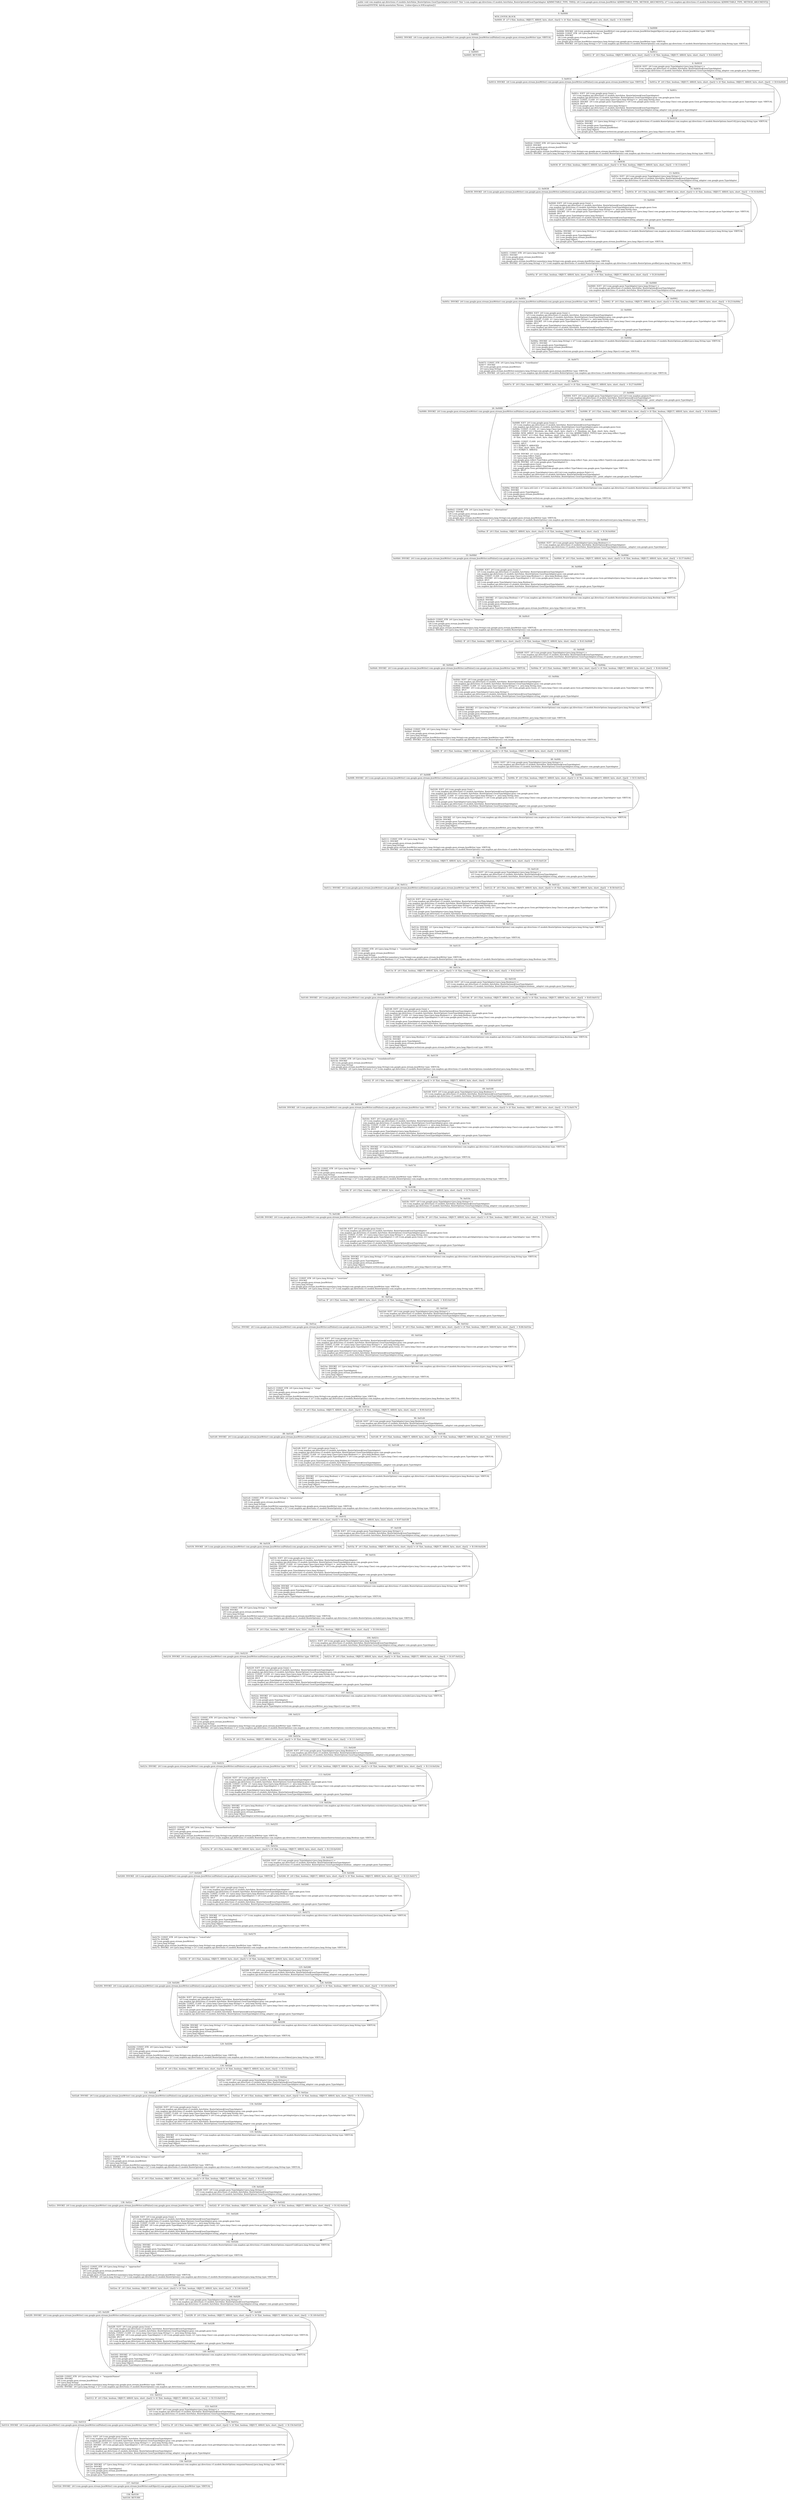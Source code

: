 digraph "CFG forcom.mapbox.api.directions.v5.models.AutoValue_RouteOptions.GsonTypeAdapter.write(Lcom\/google\/gson\/stream\/JsonWriter;Lcom\/mapbox\/api\/directions\/v5\/models\/RouteOptions;)V" {
Node_0 [shape=record,label="{0\:\ 0x0000|MTH_ENTER_BLOCK\l|0x0000: IF  (r7 I:?[int, boolean, OBJECT, ARRAY, byte, short, char]) != (0 ?[int, boolean, OBJECT, ARRAY, byte, short, char])  \-\> B:3:0x0006 \l}"];
Node_1 [shape=record,label="{1\:\ 0x0002|0x0002: INVOKE  (r6 I:com.google.gson.stream.JsonWriter) com.google.gson.stream.JsonWriter.nullValue():com.google.gson.stream.JsonWriter type: VIRTUAL \l}"];
Node_2 [shape=record,label="{2\:\ 0x0005|0x0005: RETURN   \l}"];
Node_3 [shape=record,label="{3\:\ 0x0006|0x0006: INVOKE  (r6 I:com.google.gson.stream.JsonWriter) com.google.gson.stream.JsonWriter.beginObject():com.google.gson.stream.JsonWriter type: VIRTUAL \l0x0009: CONST_STR  (r0 I:java.lang.String) =  \"baseUrl\" \l0x000b: INVOKE  \l  (r6 I:com.google.gson.stream.JsonWriter)\l  (r0 I:java.lang.String)\l com.google.gson.stream.JsonWriter.name(java.lang.String):com.google.gson.stream.JsonWriter type: VIRTUAL \l0x000e: INVOKE  (r0 I:java.lang.String) = (r7 I:com.mapbox.api.directions.v5.models.RouteOptions) com.mapbox.api.directions.v5.models.RouteOptions.baseUrl():java.lang.String type: VIRTUAL \l}"];
Node_4 [shape=record,label="{4\:\ 0x0012|0x0012: IF  (r0 I:?[int, boolean, OBJECT, ARRAY, byte, short, char]) != (0 ?[int, boolean, OBJECT, ARRAY, byte, short, char])  \-\> B:6:0x0018 \l}"];
Node_5 [shape=record,label="{5\:\ 0x0014|0x0014: INVOKE  (r6 I:com.google.gson.stream.JsonWriter) com.google.gson.stream.JsonWriter.nullValue():com.google.gson.stream.JsonWriter type: VIRTUAL \l}"];
Node_6 [shape=record,label="{6\:\ 0x0018|0x0018: IGET  (r0 I:com.google.gson.TypeAdapter\<java.lang.String\>) = \l  (r5 I:com.mapbox.api.directions.v5.models.AutoValue_RouteOptions$GsonTypeAdapter)\l com.mapbox.api.directions.v5.models.AutoValue_RouteOptions.GsonTypeAdapter.string_adapter com.google.gson.TypeAdapter \l}"];
Node_7 [shape=record,label="{7\:\ 0x001a|0x001a: IF  (r0 I:?[int, boolean, OBJECT, ARRAY, byte, short, char]) != (0 ?[int, boolean, OBJECT, ARRAY, byte, short, char])  \-\> B:9:0x0026 \l}"];
Node_8 [shape=record,label="{8\:\ 0x001c|0x001c: IGET  (r0 I:com.google.gson.Gson) = \l  (r5 I:com.mapbox.api.directions.v5.models.AutoValue_RouteOptions$GsonTypeAdapter)\l com.mapbox.api.directions.v5.models.AutoValue_RouteOptions.GsonTypeAdapter.gson com.google.gson.Gson \l0x001e: CONST_CLASS  (r1 I:java.lang.Class\<java.lang.String\>) =  java.lang.String.class \l0x0020: INVOKE  (r0 I:com.google.gson.TypeAdapter) = (r0 I:com.google.gson.Gson), (r1 I:java.lang.Class) com.google.gson.Gson.getAdapter(java.lang.Class):com.google.gson.TypeAdapter type: VIRTUAL \l0x0024: IPUT  \l  (r0 I:com.google.gson.TypeAdapter\<java.lang.String\>)\l  (r5 I:com.mapbox.api.directions.v5.models.AutoValue_RouteOptions$GsonTypeAdapter)\l com.mapbox.api.directions.v5.models.AutoValue_RouteOptions.GsonTypeAdapter.string_adapter com.google.gson.TypeAdapter \l}"];
Node_9 [shape=record,label="{9\:\ 0x0026|0x0026: INVOKE  (r1 I:java.lang.String) = (r7 I:com.mapbox.api.directions.v5.models.RouteOptions) com.mapbox.api.directions.v5.models.RouteOptions.baseUrl():java.lang.String type: VIRTUAL \l0x002a: INVOKE  \l  (r0 I:com.google.gson.TypeAdapter)\l  (r6 I:com.google.gson.stream.JsonWriter)\l  (r1 I:java.lang.Object)\l com.google.gson.TypeAdapter.write(com.google.gson.stream.JsonWriter, java.lang.Object):void type: VIRTUAL \l}"];
Node_10 [shape=record,label="{10\:\ 0x002d|0x002d: CONST_STR  (r0 I:java.lang.String) =  \"user\" \l0x002f: INVOKE  \l  (r6 I:com.google.gson.stream.JsonWriter)\l  (r0 I:java.lang.String)\l com.google.gson.stream.JsonWriter.name(java.lang.String):com.google.gson.stream.JsonWriter type: VIRTUAL \l0x0032: INVOKE  (r0 I:java.lang.String) = (r7 I:com.mapbox.api.directions.v5.models.RouteOptions) com.mapbox.api.directions.v5.models.RouteOptions.user():java.lang.String type: VIRTUAL \l}"];
Node_11 [shape=record,label="{11\:\ 0x0036|0x0036: IF  (r0 I:?[int, boolean, OBJECT, ARRAY, byte, short, char]) != (0 ?[int, boolean, OBJECT, ARRAY, byte, short, char])  \-\> B:13:0x003c \l}"];
Node_12 [shape=record,label="{12\:\ 0x0038|0x0038: INVOKE  (r6 I:com.google.gson.stream.JsonWriter) com.google.gson.stream.JsonWriter.nullValue():com.google.gson.stream.JsonWriter type: VIRTUAL \l}"];
Node_13 [shape=record,label="{13\:\ 0x003c|0x003c: IGET  (r0 I:com.google.gson.TypeAdapter\<java.lang.String\>) = \l  (r5 I:com.mapbox.api.directions.v5.models.AutoValue_RouteOptions$GsonTypeAdapter)\l com.mapbox.api.directions.v5.models.AutoValue_RouteOptions.GsonTypeAdapter.string_adapter com.google.gson.TypeAdapter \l}"];
Node_14 [shape=record,label="{14\:\ 0x003e|0x003e: IF  (r0 I:?[int, boolean, OBJECT, ARRAY, byte, short, char]) != (0 ?[int, boolean, OBJECT, ARRAY, byte, short, char])  \-\> B:16:0x004a \l}"];
Node_15 [shape=record,label="{15\:\ 0x0040|0x0040: IGET  (r0 I:com.google.gson.Gson) = \l  (r5 I:com.mapbox.api.directions.v5.models.AutoValue_RouteOptions$GsonTypeAdapter)\l com.mapbox.api.directions.v5.models.AutoValue_RouteOptions.GsonTypeAdapter.gson com.google.gson.Gson \l0x0042: CONST_CLASS  (r1 I:java.lang.Class\<java.lang.String\>) =  java.lang.String.class \l0x0044: INVOKE  (r0 I:com.google.gson.TypeAdapter) = (r0 I:com.google.gson.Gson), (r1 I:java.lang.Class) com.google.gson.Gson.getAdapter(java.lang.Class):com.google.gson.TypeAdapter type: VIRTUAL \l0x0048: IPUT  \l  (r0 I:com.google.gson.TypeAdapter\<java.lang.String\>)\l  (r5 I:com.mapbox.api.directions.v5.models.AutoValue_RouteOptions$GsonTypeAdapter)\l com.mapbox.api.directions.v5.models.AutoValue_RouteOptions.GsonTypeAdapter.string_adapter com.google.gson.TypeAdapter \l}"];
Node_16 [shape=record,label="{16\:\ 0x004a|0x004a: INVOKE  (r1 I:java.lang.String) = (r7 I:com.mapbox.api.directions.v5.models.RouteOptions) com.mapbox.api.directions.v5.models.RouteOptions.user():java.lang.String type: VIRTUAL \l0x004e: INVOKE  \l  (r0 I:com.google.gson.TypeAdapter)\l  (r6 I:com.google.gson.stream.JsonWriter)\l  (r1 I:java.lang.Object)\l com.google.gson.TypeAdapter.write(com.google.gson.stream.JsonWriter, java.lang.Object):void type: VIRTUAL \l}"];
Node_17 [shape=record,label="{17\:\ 0x0051|0x0051: CONST_STR  (r0 I:java.lang.String) =  \"profile\" \l0x0053: INVOKE  \l  (r6 I:com.google.gson.stream.JsonWriter)\l  (r0 I:java.lang.String)\l com.google.gson.stream.JsonWriter.name(java.lang.String):com.google.gson.stream.JsonWriter type: VIRTUAL \l0x0056: INVOKE  (r0 I:java.lang.String) = (r7 I:com.mapbox.api.directions.v5.models.RouteOptions) com.mapbox.api.directions.v5.models.RouteOptions.profile():java.lang.String type: VIRTUAL \l}"];
Node_18 [shape=record,label="{18\:\ 0x005a|0x005a: IF  (r0 I:?[int, boolean, OBJECT, ARRAY, byte, short, char]) != (0 ?[int, boolean, OBJECT, ARRAY, byte, short, char])  \-\> B:20:0x0060 \l}"];
Node_19 [shape=record,label="{19\:\ 0x005c|0x005c: INVOKE  (r6 I:com.google.gson.stream.JsonWriter) com.google.gson.stream.JsonWriter.nullValue():com.google.gson.stream.JsonWriter type: VIRTUAL \l}"];
Node_20 [shape=record,label="{20\:\ 0x0060|0x0060: IGET  (r0 I:com.google.gson.TypeAdapter\<java.lang.String\>) = \l  (r5 I:com.mapbox.api.directions.v5.models.AutoValue_RouteOptions$GsonTypeAdapter)\l com.mapbox.api.directions.v5.models.AutoValue_RouteOptions.GsonTypeAdapter.string_adapter com.google.gson.TypeAdapter \l}"];
Node_21 [shape=record,label="{21\:\ 0x0062|0x0062: IF  (r0 I:?[int, boolean, OBJECT, ARRAY, byte, short, char]) != (0 ?[int, boolean, OBJECT, ARRAY, byte, short, char])  \-\> B:23:0x006e \l}"];
Node_22 [shape=record,label="{22\:\ 0x0064|0x0064: IGET  (r0 I:com.google.gson.Gson) = \l  (r5 I:com.mapbox.api.directions.v5.models.AutoValue_RouteOptions$GsonTypeAdapter)\l com.mapbox.api.directions.v5.models.AutoValue_RouteOptions.GsonTypeAdapter.gson com.google.gson.Gson \l0x0066: CONST_CLASS  (r1 I:java.lang.Class\<java.lang.String\>) =  java.lang.String.class \l0x0068: INVOKE  (r0 I:com.google.gson.TypeAdapter) = (r0 I:com.google.gson.Gson), (r1 I:java.lang.Class) com.google.gson.Gson.getAdapter(java.lang.Class):com.google.gson.TypeAdapter type: VIRTUAL \l0x006c: IPUT  \l  (r0 I:com.google.gson.TypeAdapter\<java.lang.String\>)\l  (r5 I:com.mapbox.api.directions.v5.models.AutoValue_RouteOptions$GsonTypeAdapter)\l com.mapbox.api.directions.v5.models.AutoValue_RouteOptions.GsonTypeAdapter.string_adapter com.google.gson.TypeAdapter \l}"];
Node_23 [shape=record,label="{23\:\ 0x006e|0x006e: INVOKE  (r1 I:java.lang.String) = (r7 I:com.mapbox.api.directions.v5.models.RouteOptions) com.mapbox.api.directions.v5.models.RouteOptions.profile():java.lang.String type: VIRTUAL \l0x0072: INVOKE  \l  (r0 I:com.google.gson.TypeAdapter)\l  (r6 I:com.google.gson.stream.JsonWriter)\l  (r1 I:java.lang.Object)\l com.google.gson.TypeAdapter.write(com.google.gson.stream.JsonWriter, java.lang.Object):void type: VIRTUAL \l}"];
Node_24 [shape=record,label="{24\:\ 0x0075|0x0075: CONST_STR  (r0 I:java.lang.String) =  \"coordinates\" \l0x0077: INVOKE  \l  (r6 I:com.google.gson.stream.JsonWriter)\l  (r0 I:java.lang.String)\l com.google.gson.stream.JsonWriter.name(java.lang.String):com.google.gson.stream.JsonWriter type: VIRTUAL \l0x007a: INVOKE  (r0 I:java.util.List) = (r7 I:com.mapbox.api.directions.v5.models.RouteOptions) com.mapbox.api.directions.v5.models.RouteOptions.coordinates():java.util.List type: VIRTUAL \l}"];
Node_25 [shape=record,label="{25\:\ 0x007e|0x007e: IF  (r0 I:?[int, boolean, OBJECT, ARRAY, byte, short, char]) != (0 ?[int, boolean, OBJECT, ARRAY, byte, short, char])  \-\> B:27:0x0084 \l}"];
Node_26 [shape=record,label="{26\:\ 0x0080|0x0080: INVOKE  (r6 I:com.google.gson.stream.JsonWriter) com.google.gson.stream.JsonWriter.nullValue():com.google.gson.stream.JsonWriter type: VIRTUAL \l}"];
Node_27 [shape=record,label="{27\:\ 0x0084|0x0084: IGET  (r0 I:com.google.gson.TypeAdapter\<java.util.List\<com.mapbox.geojson.Point\>\>) = \l  (r5 I:com.mapbox.api.directions.v5.models.AutoValue_RouteOptions$GsonTypeAdapter)\l com.mapbox.api.directions.v5.models.AutoValue_RouteOptions.GsonTypeAdapter.list__point_adapter com.google.gson.TypeAdapter \l}"];
Node_28 [shape=record,label="{28\:\ 0x0086|0x0086: IF  (r0 I:?[int, boolean, OBJECT, ARRAY, byte, short, char]) != (0 ?[int, boolean, OBJECT, ARRAY, byte, short, char])  \-\> B:30:0x009e \l}"];
Node_29 [shape=record,label="{29\:\ 0x0088|0x0088: IGET  (r0 I:com.google.gson.Gson) = \l  (r5 I:com.mapbox.api.directions.v5.models.AutoValue_RouteOptions$GsonTypeAdapter)\l com.mapbox.api.directions.v5.models.AutoValue_RouteOptions.GsonTypeAdapter.gson com.google.gson.Gson \l0x008a: CONST_CLASS  (r1 I:java.lang.Class\<java.util.List\>) =  java.util.List.class \l0x008c: CONST  (r2 I:?[boolean, int, float, short, byte, char]) = (1 ?[boolean, int, float, short, byte, char]) \l0x008d: NEW_ARRAY  (r2 I:java.lang.reflect.Type[]) = (r2 I:int A[IMMUTABLE_TYPE]) type: java.lang.reflect.Type[] \l0x008f: CONST  (r3 I:?[int, float, boolean, short, byte, char, OBJECT, ARRAY]) = \l  (0 ?[int, float, boolean, short, byte, char, OBJECT, ARRAY])\l \l0x0090: CONST_CLASS  (r4 I:java.lang.Class\<com.mapbox.geojson.Point\>) =  com.mapbox.geojson.Point.class \l0x0092: APUT  \l  (r2 I:?[OBJECT, ARRAY][])\l  (r3 I:?[int, short, byte, char])\l  (r4 I:?[OBJECT, ARRAY])\l \l0x0094: INVOKE  (r1 I:com.google.gson.reflect.TypeToken) = \l  (r1 I:java.lang.reflect.Type)\l  (r2 I:java.lang.reflect.Type[])\l com.google.gson.reflect.TypeToken.getParameterized(java.lang.reflect.Type, java.lang.reflect.Type[]):com.google.gson.reflect.TypeToken type: STATIC \l0x0098: INVOKE  (r0 I:com.google.gson.TypeAdapter) = \l  (r0 I:com.google.gson.Gson)\l  (r1 I:com.google.gson.reflect.TypeToken)\l com.google.gson.Gson.getAdapter(com.google.gson.reflect.TypeToken):com.google.gson.TypeAdapter type: VIRTUAL \l0x009c: IPUT  \l  (r0 I:com.google.gson.TypeAdapter\<java.util.List\<com.mapbox.geojson.Point\>\>)\l  (r5 I:com.mapbox.api.directions.v5.models.AutoValue_RouteOptions$GsonTypeAdapter)\l com.mapbox.api.directions.v5.models.AutoValue_RouteOptions.GsonTypeAdapter.list__point_adapter com.google.gson.TypeAdapter \l}"];
Node_30 [shape=record,label="{30\:\ 0x009e|0x009e: INVOKE  (r1 I:java.util.List) = (r7 I:com.mapbox.api.directions.v5.models.RouteOptions) com.mapbox.api.directions.v5.models.RouteOptions.coordinates():java.util.List type: VIRTUAL \l0x00a2: INVOKE  \l  (r0 I:com.google.gson.TypeAdapter)\l  (r6 I:com.google.gson.stream.JsonWriter)\l  (r1 I:java.lang.Object)\l com.google.gson.TypeAdapter.write(com.google.gson.stream.JsonWriter, java.lang.Object):void type: VIRTUAL \l}"];
Node_31 [shape=record,label="{31\:\ 0x00a5|0x00a5: CONST_STR  (r0 I:java.lang.String) =  \"alternatives\" \l0x00a7: INVOKE  \l  (r6 I:com.google.gson.stream.JsonWriter)\l  (r0 I:java.lang.String)\l com.google.gson.stream.JsonWriter.name(java.lang.String):com.google.gson.stream.JsonWriter type: VIRTUAL \l0x00aa: INVOKE  (r0 I:java.lang.Boolean) = (r7 I:com.mapbox.api.directions.v5.models.RouteOptions) com.mapbox.api.directions.v5.models.RouteOptions.alternatives():java.lang.Boolean type: VIRTUAL \l}"];
Node_32 [shape=record,label="{32\:\ 0x00ae|0x00ae: IF  (r0 I:?[int, boolean, OBJECT, ARRAY, byte, short, char]) != (0 ?[int, boolean, OBJECT, ARRAY, byte, short, char])  \-\> B:34:0x00b4 \l}"];
Node_33 [shape=record,label="{33\:\ 0x00b0|0x00b0: INVOKE  (r6 I:com.google.gson.stream.JsonWriter) com.google.gson.stream.JsonWriter.nullValue():com.google.gson.stream.JsonWriter type: VIRTUAL \l}"];
Node_34 [shape=record,label="{34\:\ 0x00b4|0x00b4: IGET  (r0 I:com.google.gson.TypeAdapter\<java.lang.Boolean\>) = \l  (r5 I:com.mapbox.api.directions.v5.models.AutoValue_RouteOptions$GsonTypeAdapter)\l com.mapbox.api.directions.v5.models.AutoValue_RouteOptions.GsonTypeAdapter.boolean__adapter com.google.gson.TypeAdapter \l}"];
Node_35 [shape=record,label="{35\:\ 0x00b6|0x00b6: IF  (r0 I:?[int, boolean, OBJECT, ARRAY, byte, short, char]) != (0 ?[int, boolean, OBJECT, ARRAY, byte, short, char])  \-\> B:37:0x00c2 \l}"];
Node_36 [shape=record,label="{36\:\ 0x00b8|0x00b8: IGET  (r0 I:com.google.gson.Gson) = \l  (r5 I:com.mapbox.api.directions.v5.models.AutoValue_RouteOptions$GsonTypeAdapter)\l com.mapbox.api.directions.v5.models.AutoValue_RouteOptions.GsonTypeAdapter.gson com.google.gson.Gson \l0x00ba: CONST_CLASS  (r1 I:java.lang.Class\<java.lang.Boolean\>) =  java.lang.Boolean.class \l0x00bc: INVOKE  (r0 I:com.google.gson.TypeAdapter) = (r0 I:com.google.gson.Gson), (r1 I:java.lang.Class) com.google.gson.Gson.getAdapter(java.lang.Class):com.google.gson.TypeAdapter type: VIRTUAL \l0x00c0: IPUT  \l  (r0 I:com.google.gson.TypeAdapter\<java.lang.Boolean\>)\l  (r5 I:com.mapbox.api.directions.v5.models.AutoValue_RouteOptions$GsonTypeAdapter)\l com.mapbox.api.directions.v5.models.AutoValue_RouteOptions.GsonTypeAdapter.boolean__adapter com.google.gson.TypeAdapter \l}"];
Node_37 [shape=record,label="{37\:\ 0x00c2|0x00c2: INVOKE  (r1 I:java.lang.Boolean) = (r7 I:com.mapbox.api.directions.v5.models.RouteOptions) com.mapbox.api.directions.v5.models.RouteOptions.alternatives():java.lang.Boolean type: VIRTUAL \l0x00c6: INVOKE  \l  (r0 I:com.google.gson.TypeAdapter)\l  (r6 I:com.google.gson.stream.JsonWriter)\l  (r1 I:java.lang.Object)\l com.google.gson.TypeAdapter.write(com.google.gson.stream.JsonWriter, java.lang.Object):void type: VIRTUAL \l}"];
Node_38 [shape=record,label="{38\:\ 0x00c9|0x00c9: CONST_STR  (r0 I:java.lang.String) =  \"language\" \l0x00cb: INVOKE  \l  (r6 I:com.google.gson.stream.JsonWriter)\l  (r0 I:java.lang.String)\l com.google.gson.stream.JsonWriter.name(java.lang.String):com.google.gson.stream.JsonWriter type: VIRTUAL \l0x00ce: INVOKE  (r0 I:java.lang.String) = (r7 I:com.mapbox.api.directions.v5.models.RouteOptions) com.mapbox.api.directions.v5.models.RouteOptions.language():java.lang.String type: VIRTUAL \l}"];
Node_39 [shape=record,label="{39\:\ 0x00d2|0x00d2: IF  (r0 I:?[int, boolean, OBJECT, ARRAY, byte, short, char]) != (0 ?[int, boolean, OBJECT, ARRAY, byte, short, char])  \-\> B:41:0x00d8 \l}"];
Node_40 [shape=record,label="{40\:\ 0x00d4|0x00d4: INVOKE  (r6 I:com.google.gson.stream.JsonWriter) com.google.gson.stream.JsonWriter.nullValue():com.google.gson.stream.JsonWriter type: VIRTUAL \l}"];
Node_41 [shape=record,label="{41\:\ 0x00d8|0x00d8: IGET  (r0 I:com.google.gson.TypeAdapter\<java.lang.String\>) = \l  (r5 I:com.mapbox.api.directions.v5.models.AutoValue_RouteOptions$GsonTypeAdapter)\l com.mapbox.api.directions.v5.models.AutoValue_RouteOptions.GsonTypeAdapter.string_adapter com.google.gson.TypeAdapter \l}"];
Node_42 [shape=record,label="{42\:\ 0x00da|0x00da: IF  (r0 I:?[int, boolean, OBJECT, ARRAY, byte, short, char]) != (0 ?[int, boolean, OBJECT, ARRAY, byte, short, char])  \-\> B:44:0x00e6 \l}"];
Node_43 [shape=record,label="{43\:\ 0x00dc|0x00dc: IGET  (r0 I:com.google.gson.Gson) = \l  (r5 I:com.mapbox.api.directions.v5.models.AutoValue_RouteOptions$GsonTypeAdapter)\l com.mapbox.api.directions.v5.models.AutoValue_RouteOptions.GsonTypeAdapter.gson com.google.gson.Gson \l0x00de: CONST_CLASS  (r1 I:java.lang.Class\<java.lang.String\>) =  java.lang.String.class \l0x00e0: INVOKE  (r0 I:com.google.gson.TypeAdapter) = (r0 I:com.google.gson.Gson), (r1 I:java.lang.Class) com.google.gson.Gson.getAdapter(java.lang.Class):com.google.gson.TypeAdapter type: VIRTUAL \l0x00e4: IPUT  \l  (r0 I:com.google.gson.TypeAdapter\<java.lang.String\>)\l  (r5 I:com.mapbox.api.directions.v5.models.AutoValue_RouteOptions$GsonTypeAdapter)\l com.mapbox.api.directions.v5.models.AutoValue_RouteOptions.GsonTypeAdapter.string_adapter com.google.gson.TypeAdapter \l}"];
Node_44 [shape=record,label="{44\:\ 0x00e6|0x00e6: INVOKE  (r1 I:java.lang.String) = (r7 I:com.mapbox.api.directions.v5.models.RouteOptions) com.mapbox.api.directions.v5.models.RouteOptions.language():java.lang.String type: VIRTUAL \l0x00ea: INVOKE  \l  (r0 I:com.google.gson.TypeAdapter)\l  (r6 I:com.google.gson.stream.JsonWriter)\l  (r1 I:java.lang.Object)\l com.google.gson.TypeAdapter.write(com.google.gson.stream.JsonWriter, java.lang.Object):void type: VIRTUAL \l}"];
Node_45 [shape=record,label="{45\:\ 0x00ed|0x00ed: CONST_STR  (r0 I:java.lang.String) =  \"radiuses\" \l0x00ef: INVOKE  \l  (r6 I:com.google.gson.stream.JsonWriter)\l  (r0 I:java.lang.String)\l com.google.gson.stream.JsonWriter.name(java.lang.String):com.google.gson.stream.JsonWriter type: VIRTUAL \l0x00f2: INVOKE  (r0 I:java.lang.String) = (r7 I:com.mapbox.api.directions.v5.models.RouteOptions) com.mapbox.api.directions.v5.models.RouteOptions.radiuses():java.lang.String type: VIRTUAL \l}"];
Node_46 [shape=record,label="{46\:\ 0x00f6|0x00f6: IF  (r0 I:?[int, boolean, OBJECT, ARRAY, byte, short, char]) != (0 ?[int, boolean, OBJECT, ARRAY, byte, short, char])  \-\> B:48:0x00fc \l}"];
Node_47 [shape=record,label="{47\:\ 0x00f8|0x00f8: INVOKE  (r6 I:com.google.gson.stream.JsonWriter) com.google.gson.stream.JsonWriter.nullValue():com.google.gson.stream.JsonWriter type: VIRTUAL \l}"];
Node_48 [shape=record,label="{48\:\ 0x00fc|0x00fc: IGET  (r0 I:com.google.gson.TypeAdapter\<java.lang.String\>) = \l  (r5 I:com.mapbox.api.directions.v5.models.AutoValue_RouteOptions$GsonTypeAdapter)\l com.mapbox.api.directions.v5.models.AutoValue_RouteOptions.GsonTypeAdapter.string_adapter com.google.gson.TypeAdapter \l}"];
Node_49 [shape=record,label="{49\:\ 0x00fe|0x00fe: IF  (r0 I:?[int, boolean, OBJECT, ARRAY, byte, short, char]) != (0 ?[int, boolean, OBJECT, ARRAY, byte, short, char])  \-\> B:51:0x010a \l}"];
Node_50 [shape=record,label="{50\:\ 0x0100|0x0100: IGET  (r0 I:com.google.gson.Gson) = \l  (r5 I:com.mapbox.api.directions.v5.models.AutoValue_RouteOptions$GsonTypeAdapter)\l com.mapbox.api.directions.v5.models.AutoValue_RouteOptions.GsonTypeAdapter.gson com.google.gson.Gson \l0x0102: CONST_CLASS  (r1 I:java.lang.Class\<java.lang.String\>) =  java.lang.String.class \l0x0104: INVOKE  (r0 I:com.google.gson.TypeAdapter) = (r0 I:com.google.gson.Gson), (r1 I:java.lang.Class) com.google.gson.Gson.getAdapter(java.lang.Class):com.google.gson.TypeAdapter type: VIRTUAL \l0x0108: IPUT  \l  (r0 I:com.google.gson.TypeAdapter\<java.lang.String\>)\l  (r5 I:com.mapbox.api.directions.v5.models.AutoValue_RouteOptions$GsonTypeAdapter)\l com.mapbox.api.directions.v5.models.AutoValue_RouteOptions.GsonTypeAdapter.string_adapter com.google.gson.TypeAdapter \l}"];
Node_51 [shape=record,label="{51\:\ 0x010a|0x010a: INVOKE  (r1 I:java.lang.String) = (r7 I:com.mapbox.api.directions.v5.models.RouteOptions) com.mapbox.api.directions.v5.models.RouteOptions.radiuses():java.lang.String type: VIRTUAL \l0x010e: INVOKE  \l  (r0 I:com.google.gson.TypeAdapter)\l  (r6 I:com.google.gson.stream.JsonWriter)\l  (r1 I:java.lang.Object)\l com.google.gson.TypeAdapter.write(com.google.gson.stream.JsonWriter, java.lang.Object):void type: VIRTUAL \l}"];
Node_52 [shape=record,label="{52\:\ 0x0111|0x0111: CONST_STR  (r0 I:java.lang.String) =  \"bearings\" \l0x0113: INVOKE  \l  (r6 I:com.google.gson.stream.JsonWriter)\l  (r0 I:java.lang.String)\l com.google.gson.stream.JsonWriter.name(java.lang.String):com.google.gson.stream.JsonWriter type: VIRTUAL \l0x0116: INVOKE  (r0 I:java.lang.String) = (r7 I:com.mapbox.api.directions.v5.models.RouteOptions) com.mapbox.api.directions.v5.models.RouteOptions.bearings():java.lang.String type: VIRTUAL \l}"];
Node_53 [shape=record,label="{53\:\ 0x011a|0x011a: IF  (r0 I:?[int, boolean, OBJECT, ARRAY, byte, short, char]) != (0 ?[int, boolean, OBJECT, ARRAY, byte, short, char])  \-\> B:55:0x0120 \l}"];
Node_54 [shape=record,label="{54\:\ 0x011c|0x011c: INVOKE  (r6 I:com.google.gson.stream.JsonWriter) com.google.gson.stream.JsonWriter.nullValue():com.google.gson.stream.JsonWriter type: VIRTUAL \l}"];
Node_55 [shape=record,label="{55\:\ 0x0120|0x0120: IGET  (r0 I:com.google.gson.TypeAdapter\<java.lang.String\>) = \l  (r5 I:com.mapbox.api.directions.v5.models.AutoValue_RouteOptions$GsonTypeAdapter)\l com.mapbox.api.directions.v5.models.AutoValue_RouteOptions.GsonTypeAdapter.string_adapter com.google.gson.TypeAdapter \l}"];
Node_56 [shape=record,label="{56\:\ 0x0122|0x0122: IF  (r0 I:?[int, boolean, OBJECT, ARRAY, byte, short, char]) != (0 ?[int, boolean, OBJECT, ARRAY, byte, short, char])  \-\> B:58:0x012e \l}"];
Node_57 [shape=record,label="{57\:\ 0x0124|0x0124: IGET  (r0 I:com.google.gson.Gson) = \l  (r5 I:com.mapbox.api.directions.v5.models.AutoValue_RouteOptions$GsonTypeAdapter)\l com.mapbox.api.directions.v5.models.AutoValue_RouteOptions.GsonTypeAdapter.gson com.google.gson.Gson \l0x0126: CONST_CLASS  (r1 I:java.lang.Class\<java.lang.String\>) =  java.lang.String.class \l0x0128: INVOKE  (r0 I:com.google.gson.TypeAdapter) = (r0 I:com.google.gson.Gson), (r1 I:java.lang.Class) com.google.gson.Gson.getAdapter(java.lang.Class):com.google.gson.TypeAdapter type: VIRTUAL \l0x012c: IPUT  \l  (r0 I:com.google.gson.TypeAdapter\<java.lang.String\>)\l  (r5 I:com.mapbox.api.directions.v5.models.AutoValue_RouteOptions$GsonTypeAdapter)\l com.mapbox.api.directions.v5.models.AutoValue_RouteOptions.GsonTypeAdapter.string_adapter com.google.gson.TypeAdapter \l}"];
Node_58 [shape=record,label="{58\:\ 0x012e|0x012e: INVOKE  (r1 I:java.lang.String) = (r7 I:com.mapbox.api.directions.v5.models.RouteOptions) com.mapbox.api.directions.v5.models.RouteOptions.bearings():java.lang.String type: VIRTUAL \l0x0132: INVOKE  \l  (r0 I:com.google.gson.TypeAdapter)\l  (r6 I:com.google.gson.stream.JsonWriter)\l  (r1 I:java.lang.Object)\l com.google.gson.TypeAdapter.write(com.google.gson.stream.JsonWriter, java.lang.Object):void type: VIRTUAL \l}"];
Node_59 [shape=record,label="{59\:\ 0x0135|0x0135: CONST_STR  (r0 I:java.lang.String) =  \"continueStraight\" \l0x0137: INVOKE  \l  (r6 I:com.google.gson.stream.JsonWriter)\l  (r0 I:java.lang.String)\l com.google.gson.stream.JsonWriter.name(java.lang.String):com.google.gson.stream.JsonWriter type: VIRTUAL \l0x013a: INVOKE  (r0 I:java.lang.Boolean) = (r7 I:com.mapbox.api.directions.v5.models.RouteOptions) com.mapbox.api.directions.v5.models.RouteOptions.continueStraight():java.lang.Boolean type: VIRTUAL \l}"];
Node_60 [shape=record,label="{60\:\ 0x013e|0x013e: IF  (r0 I:?[int, boolean, OBJECT, ARRAY, byte, short, char]) != (0 ?[int, boolean, OBJECT, ARRAY, byte, short, char])  \-\> B:62:0x0144 \l}"];
Node_61 [shape=record,label="{61\:\ 0x0140|0x0140: INVOKE  (r6 I:com.google.gson.stream.JsonWriter) com.google.gson.stream.JsonWriter.nullValue():com.google.gson.stream.JsonWriter type: VIRTUAL \l}"];
Node_62 [shape=record,label="{62\:\ 0x0144|0x0144: IGET  (r0 I:com.google.gson.TypeAdapter\<java.lang.Boolean\>) = \l  (r5 I:com.mapbox.api.directions.v5.models.AutoValue_RouteOptions$GsonTypeAdapter)\l com.mapbox.api.directions.v5.models.AutoValue_RouteOptions.GsonTypeAdapter.boolean__adapter com.google.gson.TypeAdapter \l}"];
Node_63 [shape=record,label="{63\:\ 0x0146|0x0146: IF  (r0 I:?[int, boolean, OBJECT, ARRAY, byte, short, char]) != (0 ?[int, boolean, OBJECT, ARRAY, byte, short, char])  \-\> B:65:0x0152 \l}"];
Node_64 [shape=record,label="{64\:\ 0x0148|0x0148: IGET  (r0 I:com.google.gson.Gson) = \l  (r5 I:com.mapbox.api.directions.v5.models.AutoValue_RouteOptions$GsonTypeAdapter)\l com.mapbox.api.directions.v5.models.AutoValue_RouteOptions.GsonTypeAdapter.gson com.google.gson.Gson \l0x014a: CONST_CLASS  (r1 I:java.lang.Class\<java.lang.Boolean\>) =  java.lang.Boolean.class \l0x014c: INVOKE  (r0 I:com.google.gson.TypeAdapter) = (r0 I:com.google.gson.Gson), (r1 I:java.lang.Class) com.google.gson.Gson.getAdapter(java.lang.Class):com.google.gson.TypeAdapter type: VIRTUAL \l0x0150: IPUT  \l  (r0 I:com.google.gson.TypeAdapter\<java.lang.Boolean\>)\l  (r5 I:com.mapbox.api.directions.v5.models.AutoValue_RouteOptions$GsonTypeAdapter)\l com.mapbox.api.directions.v5.models.AutoValue_RouteOptions.GsonTypeAdapter.boolean__adapter com.google.gson.TypeAdapter \l}"];
Node_65 [shape=record,label="{65\:\ 0x0152|0x0152: INVOKE  (r1 I:java.lang.Boolean) = (r7 I:com.mapbox.api.directions.v5.models.RouteOptions) com.mapbox.api.directions.v5.models.RouteOptions.continueStraight():java.lang.Boolean type: VIRTUAL \l0x0156: INVOKE  \l  (r0 I:com.google.gson.TypeAdapter)\l  (r6 I:com.google.gson.stream.JsonWriter)\l  (r1 I:java.lang.Object)\l com.google.gson.TypeAdapter.write(com.google.gson.stream.JsonWriter, java.lang.Object):void type: VIRTUAL \l}"];
Node_66 [shape=record,label="{66\:\ 0x0159|0x0159: CONST_STR  (r0 I:java.lang.String) =  \"roundaboutExits\" \l0x015b: INVOKE  \l  (r6 I:com.google.gson.stream.JsonWriter)\l  (r0 I:java.lang.String)\l com.google.gson.stream.JsonWriter.name(java.lang.String):com.google.gson.stream.JsonWriter type: VIRTUAL \l0x015e: INVOKE  (r0 I:java.lang.Boolean) = (r7 I:com.mapbox.api.directions.v5.models.RouteOptions) com.mapbox.api.directions.v5.models.RouteOptions.roundaboutExits():java.lang.Boolean type: VIRTUAL \l}"];
Node_67 [shape=record,label="{67\:\ 0x0162|0x0162: IF  (r0 I:?[int, boolean, OBJECT, ARRAY, byte, short, char]) != (0 ?[int, boolean, OBJECT, ARRAY, byte, short, char])  \-\> B:69:0x0168 \l}"];
Node_68 [shape=record,label="{68\:\ 0x0164|0x0164: INVOKE  (r6 I:com.google.gson.stream.JsonWriter) com.google.gson.stream.JsonWriter.nullValue():com.google.gson.stream.JsonWriter type: VIRTUAL \l}"];
Node_69 [shape=record,label="{69\:\ 0x0168|0x0168: IGET  (r0 I:com.google.gson.TypeAdapter\<java.lang.Boolean\>) = \l  (r5 I:com.mapbox.api.directions.v5.models.AutoValue_RouteOptions$GsonTypeAdapter)\l com.mapbox.api.directions.v5.models.AutoValue_RouteOptions.GsonTypeAdapter.boolean__adapter com.google.gson.TypeAdapter \l}"];
Node_70 [shape=record,label="{70\:\ 0x016a|0x016a: IF  (r0 I:?[int, boolean, OBJECT, ARRAY, byte, short, char]) != (0 ?[int, boolean, OBJECT, ARRAY, byte, short, char])  \-\> B:72:0x0176 \l}"];
Node_71 [shape=record,label="{71\:\ 0x016c|0x016c: IGET  (r0 I:com.google.gson.Gson) = \l  (r5 I:com.mapbox.api.directions.v5.models.AutoValue_RouteOptions$GsonTypeAdapter)\l com.mapbox.api.directions.v5.models.AutoValue_RouteOptions.GsonTypeAdapter.gson com.google.gson.Gson \l0x016e: CONST_CLASS  (r1 I:java.lang.Class\<java.lang.Boolean\>) =  java.lang.Boolean.class \l0x0170: INVOKE  (r0 I:com.google.gson.TypeAdapter) = (r0 I:com.google.gson.Gson), (r1 I:java.lang.Class) com.google.gson.Gson.getAdapter(java.lang.Class):com.google.gson.TypeAdapter type: VIRTUAL \l0x0174: IPUT  \l  (r0 I:com.google.gson.TypeAdapter\<java.lang.Boolean\>)\l  (r5 I:com.mapbox.api.directions.v5.models.AutoValue_RouteOptions$GsonTypeAdapter)\l com.mapbox.api.directions.v5.models.AutoValue_RouteOptions.GsonTypeAdapter.boolean__adapter com.google.gson.TypeAdapter \l}"];
Node_72 [shape=record,label="{72\:\ 0x0176|0x0176: INVOKE  (r1 I:java.lang.Boolean) = (r7 I:com.mapbox.api.directions.v5.models.RouteOptions) com.mapbox.api.directions.v5.models.RouteOptions.roundaboutExits():java.lang.Boolean type: VIRTUAL \l0x017a: INVOKE  \l  (r0 I:com.google.gson.TypeAdapter)\l  (r6 I:com.google.gson.stream.JsonWriter)\l  (r1 I:java.lang.Object)\l com.google.gson.TypeAdapter.write(com.google.gson.stream.JsonWriter, java.lang.Object):void type: VIRTUAL \l}"];
Node_73 [shape=record,label="{73\:\ 0x017d|0x017d: CONST_STR  (r0 I:java.lang.String) =  \"geometries\" \l0x017f: INVOKE  \l  (r6 I:com.google.gson.stream.JsonWriter)\l  (r0 I:java.lang.String)\l com.google.gson.stream.JsonWriter.name(java.lang.String):com.google.gson.stream.JsonWriter type: VIRTUAL \l0x0182: INVOKE  (r0 I:java.lang.String) = (r7 I:com.mapbox.api.directions.v5.models.RouteOptions) com.mapbox.api.directions.v5.models.RouteOptions.geometries():java.lang.String type: VIRTUAL \l}"];
Node_74 [shape=record,label="{74\:\ 0x0186|0x0186: IF  (r0 I:?[int, boolean, OBJECT, ARRAY, byte, short, char]) != (0 ?[int, boolean, OBJECT, ARRAY, byte, short, char])  \-\> B:76:0x018c \l}"];
Node_75 [shape=record,label="{75\:\ 0x0188|0x0188: INVOKE  (r6 I:com.google.gson.stream.JsonWriter) com.google.gson.stream.JsonWriter.nullValue():com.google.gson.stream.JsonWriter type: VIRTUAL \l}"];
Node_76 [shape=record,label="{76\:\ 0x018c|0x018c: IGET  (r0 I:com.google.gson.TypeAdapter\<java.lang.String\>) = \l  (r5 I:com.mapbox.api.directions.v5.models.AutoValue_RouteOptions$GsonTypeAdapter)\l com.mapbox.api.directions.v5.models.AutoValue_RouteOptions.GsonTypeAdapter.string_adapter com.google.gson.TypeAdapter \l}"];
Node_77 [shape=record,label="{77\:\ 0x018e|0x018e: IF  (r0 I:?[int, boolean, OBJECT, ARRAY, byte, short, char]) != (0 ?[int, boolean, OBJECT, ARRAY, byte, short, char])  \-\> B:79:0x019a \l}"];
Node_78 [shape=record,label="{78\:\ 0x0190|0x0190: IGET  (r0 I:com.google.gson.Gson) = \l  (r5 I:com.mapbox.api.directions.v5.models.AutoValue_RouteOptions$GsonTypeAdapter)\l com.mapbox.api.directions.v5.models.AutoValue_RouteOptions.GsonTypeAdapter.gson com.google.gson.Gson \l0x0192: CONST_CLASS  (r1 I:java.lang.Class\<java.lang.String\>) =  java.lang.String.class \l0x0194: INVOKE  (r0 I:com.google.gson.TypeAdapter) = (r0 I:com.google.gson.Gson), (r1 I:java.lang.Class) com.google.gson.Gson.getAdapter(java.lang.Class):com.google.gson.TypeAdapter type: VIRTUAL \l0x0198: IPUT  \l  (r0 I:com.google.gson.TypeAdapter\<java.lang.String\>)\l  (r5 I:com.mapbox.api.directions.v5.models.AutoValue_RouteOptions$GsonTypeAdapter)\l com.mapbox.api.directions.v5.models.AutoValue_RouteOptions.GsonTypeAdapter.string_adapter com.google.gson.TypeAdapter \l}"];
Node_79 [shape=record,label="{79\:\ 0x019a|0x019a: INVOKE  (r1 I:java.lang.String) = (r7 I:com.mapbox.api.directions.v5.models.RouteOptions) com.mapbox.api.directions.v5.models.RouteOptions.geometries():java.lang.String type: VIRTUAL \l0x019e: INVOKE  \l  (r0 I:com.google.gson.TypeAdapter)\l  (r6 I:com.google.gson.stream.JsonWriter)\l  (r1 I:java.lang.Object)\l com.google.gson.TypeAdapter.write(com.google.gson.stream.JsonWriter, java.lang.Object):void type: VIRTUAL \l}"];
Node_80 [shape=record,label="{80\:\ 0x01a1|0x01a1: CONST_STR  (r0 I:java.lang.String) =  \"overview\" \l0x01a3: INVOKE  \l  (r6 I:com.google.gson.stream.JsonWriter)\l  (r0 I:java.lang.String)\l com.google.gson.stream.JsonWriter.name(java.lang.String):com.google.gson.stream.JsonWriter type: VIRTUAL \l0x01a6: INVOKE  (r0 I:java.lang.String) = (r7 I:com.mapbox.api.directions.v5.models.RouteOptions) com.mapbox.api.directions.v5.models.RouteOptions.overview():java.lang.String type: VIRTUAL \l}"];
Node_81 [shape=record,label="{81\:\ 0x01aa|0x01aa: IF  (r0 I:?[int, boolean, OBJECT, ARRAY, byte, short, char]) != (0 ?[int, boolean, OBJECT, ARRAY, byte, short, char])  \-\> B:83:0x01b0 \l}"];
Node_82 [shape=record,label="{82\:\ 0x01ac|0x01ac: INVOKE  (r6 I:com.google.gson.stream.JsonWriter) com.google.gson.stream.JsonWriter.nullValue():com.google.gson.stream.JsonWriter type: VIRTUAL \l}"];
Node_83 [shape=record,label="{83\:\ 0x01b0|0x01b0: IGET  (r0 I:com.google.gson.TypeAdapter\<java.lang.String\>) = \l  (r5 I:com.mapbox.api.directions.v5.models.AutoValue_RouteOptions$GsonTypeAdapter)\l com.mapbox.api.directions.v5.models.AutoValue_RouteOptions.GsonTypeAdapter.string_adapter com.google.gson.TypeAdapter \l}"];
Node_84 [shape=record,label="{84\:\ 0x01b2|0x01b2: IF  (r0 I:?[int, boolean, OBJECT, ARRAY, byte, short, char]) != (0 ?[int, boolean, OBJECT, ARRAY, byte, short, char])  \-\> B:86:0x01be \l}"];
Node_85 [shape=record,label="{85\:\ 0x01b4|0x01b4: IGET  (r0 I:com.google.gson.Gson) = \l  (r5 I:com.mapbox.api.directions.v5.models.AutoValue_RouteOptions$GsonTypeAdapter)\l com.mapbox.api.directions.v5.models.AutoValue_RouteOptions.GsonTypeAdapter.gson com.google.gson.Gson \l0x01b6: CONST_CLASS  (r1 I:java.lang.Class\<java.lang.String\>) =  java.lang.String.class \l0x01b8: INVOKE  (r0 I:com.google.gson.TypeAdapter) = (r0 I:com.google.gson.Gson), (r1 I:java.lang.Class) com.google.gson.Gson.getAdapter(java.lang.Class):com.google.gson.TypeAdapter type: VIRTUAL \l0x01bc: IPUT  \l  (r0 I:com.google.gson.TypeAdapter\<java.lang.String\>)\l  (r5 I:com.mapbox.api.directions.v5.models.AutoValue_RouteOptions$GsonTypeAdapter)\l com.mapbox.api.directions.v5.models.AutoValue_RouteOptions.GsonTypeAdapter.string_adapter com.google.gson.TypeAdapter \l}"];
Node_86 [shape=record,label="{86\:\ 0x01be|0x01be: INVOKE  (r1 I:java.lang.String) = (r7 I:com.mapbox.api.directions.v5.models.RouteOptions) com.mapbox.api.directions.v5.models.RouteOptions.overview():java.lang.String type: VIRTUAL \l0x01c2: INVOKE  \l  (r0 I:com.google.gson.TypeAdapter)\l  (r6 I:com.google.gson.stream.JsonWriter)\l  (r1 I:java.lang.Object)\l com.google.gson.TypeAdapter.write(com.google.gson.stream.JsonWriter, java.lang.Object):void type: VIRTUAL \l}"];
Node_87 [shape=record,label="{87\:\ 0x01c5|0x01c5: CONST_STR  (r0 I:java.lang.String) =  \"steps\" \l0x01c7: INVOKE  \l  (r6 I:com.google.gson.stream.JsonWriter)\l  (r0 I:java.lang.String)\l com.google.gson.stream.JsonWriter.name(java.lang.String):com.google.gson.stream.JsonWriter type: VIRTUAL \l0x01ca: INVOKE  (r0 I:java.lang.Boolean) = (r7 I:com.mapbox.api.directions.v5.models.RouteOptions) com.mapbox.api.directions.v5.models.RouteOptions.steps():java.lang.Boolean type: VIRTUAL \l}"];
Node_88 [shape=record,label="{88\:\ 0x01ce|0x01ce: IF  (r0 I:?[int, boolean, OBJECT, ARRAY, byte, short, char]) != (0 ?[int, boolean, OBJECT, ARRAY, byte, short, char])  \-\> B:90:0x01d4 \l}"];
Node_89 [shape=record,label="{89\:\ 0x01d0|0x01d0: INVOKE  (r6 I:com.google.gson.stream.JsonWriter) com.google.gson.stream.JsonWriter.nullValue():com.google.gson.stream.JsonWriter type: VIRTUAL \l}"];
Node_90 [shape=record,label="{90\:\ 0x01d4|0x01d4: IGET  (r0 I:com.google.gson.TypeAdapter\<java.lang.Boolean\>) = \l  (r5 I:com.mapbox.api.directions.v5.models.AutoValue_RouteOptions$GsonTypeAdapter)\l com.mapbox.api.directions.v5.models.AutoValue_RouteOptions.GsonTypeAdapter.boolean__adapter com.google.gson.TypeAdapter \l}"];
Node_91 [shape=record,label="{91\:\ 0x01d6|0x01d6: IF  (r0 I:?[int, boolean, OBJECT, ARRAY, byte, short, char]) != (0 ?[int, boolean, OBJECT, ARRAY, byte, short, char])  \-\> B:93:0x01e2 \l}"];
Node_92 [shape=record,label="{92\:\ 0x01d8|0x01d8: IGET  (r0 I:com.google.gson.Gson) = \l  (r5 I:com.mapbox.api.directions.v5.models.AutoValue_RouteOptions$GsonTypeAdapter)\l com.mapbox.api.directions.v5.models.AutoValue_RouteOptions.GsonTypeAdapter.gson com.google.gson.Gson \l0x01da: CONST_CLASS  (r1 I:java.lang.Class\<java.lang.Boolean\>) =  java.lang.Boolean.class \l0x01dc: INVOKE  (r0 I:com.google.gson.TypeAdapter) = (r0 I:com.google.gson.Gson), (r1 I:java.lang.Class) com.google.gson.Gson.getAdapter(java.lang.Class):com.google.gson.TypeAdapter type: VIRTUAL \l0x01e0: IPUT  \l  (r0 I:com.google.gson.TypeAdapter\<java.lang.Boolean\>)\l  (r5 I:com.mapbox.api.directions.v5.models.AutoValue_RouteOptions$GsonTypeAdapter)\l com.mapbox.api.directions.v5.models.AutoValue_RouteOptions.GsonTypeAdapter.boolean__adapter com.google.gson.TypeAdapter \l}"];
Node_93 [shape=record,label="{93\:\ 0x01e2|0x01e2: INVOKE  (r1 I:java.lang.Boolean) = (r7 I:com.mapbox.api.directions.v5.models.RouteOptions) com.mapbox.api.directions.v5.models.RouteOptions.steps():java.lang.Boolean type: VIRTUAL \l0x01e6: INVOKE  \l  (r0 I:com.google.gson.TypeAdapter)\l  (r6 I:com.google.gson.stream.JsonWriter)\l  (r1 I:java.lang.Object)\l com.google.gson.TypeAdapter.write(com.google.gson.stream.JsonWriter, java.lang.Object):void type: VIRTUAL \l}"];
Node_94 [shape=record,label="{94\:\ 0x01e9|0x01e9: CONST_STR  (r0 I:java.lang.String) =  \"annotations\" \l0x01eb: INVOKE  \l  (r6 I:com.google.gson.stream.JsonWriter)\l  (r0 I:java.lang.String)\l com.google.gson.stream.JsonWriter.name(java.lang.String):com.google.gson.stream.JsonWriter type: VIRTUAL \l0x01ee: INVOKE  (r0 I:java.lang.String) = (r7 I:com.mapbox.api.directions.v5.models.RouteOptions) com.mapbox.api.directions.v5.models.RouteOptions.annotations():java.lang.String type: VIRTUAL \l}"];
Node_95 [shape=record,label="{95\:\ 0x01f2|0x01f2: IF  (r0 I:?[int, boolean, OBJECT, ARRAY, byte, short, char]) != (0 ?[int, boolean, OBJECT, ARRAY, byte, short, char])  \-\> B:97:0x01f8 \l}"];
Node_96 [shape=record,label="{96\:\ 0x01f4|0x01f4: INVOKE  (r6 I:com.google.gson.stream.JsonWriter) com.google.gson.stream.JsonWriter.nullValue():com.google.gson.stream.JsonWriter type: VIRTUAL \l}"];
Node_97 [shape=record,label="{97\:\ 0x01f8|0x01f8: IGET  (r0 I:com.google.gson.TypeAdapter\<java.lang.String\>) = \l  (r5 I:com.mapbox.api.directions.v5.models.AutoValue_RouteOptions$GsonTypeAdapter)\l com.mapbox.api.directions.v5.models.AutoValue_RouteOptions.GsonTypeAdapter.string_adapter com.google.gson.TypeAdapter \l}"];
Node_98 [shape=record,label="{98\:\ 0x01fa|0x01fa: IF  (r0 I:?[int, boolean, OBJECT, ARRAY, byte, short, char]) != (0 ?[int, boolean, OBJECT, ARRAY, byte, short, char])  \-\> B:100:0x0206 \l}"];
Node_99 [shape=record,label="{99\:\ 0x01fc|0x01fc: IGET  (r0 I:com.google.gson.Gson) = \l  (r5 I:com.mapbox.api.directions.v5.models.AutoValue_RouteOptions$GsonTypeAdapter)\l com.mapbox.api.directions.v5.models.AutoValue_RouteOptions.GsonTypeAdapter.gson com.google.gson.Gson \l0x01fe: CONST_CLASS  (r1 I:java.lang.Class\<java.lang.String\>) =  java.lang.String.class \l0x0200: INVOKE  (r0 I:com.google.gson.TypeAdapter) = (r0 I:com.google.gson.Gson), (r1 I:java.lang.Class) com.google.gson.Gson.getAdapter(java.lang.Class):com.google.gson.TypeAdapter type: VIRTUAL \l0x0204: IPUT  \l  (r0 I:com.google.gson.TypeAdapter\<java.lang.String\>)\l  (r5 I:com.mapbox.api.directions.v5.models.AutoValue_RouteOptions$GsonTypeAdapter)\l com.mapbox.api.directions.v5.models.AutoValue_RouteOptions.GsonTypeAdapter.string_adapter com.google.gson.TypeAdapter \l}"];
Node_100 [shape=record,label="{100\:\ 0x0206|0x0206: INVOKE  (r1 I:java.lang.String) = (r7 I:com.mapbox.api.directions.v5.models.RouteOptions) com.mapbox.api.directions.v5.models.RouteOptions.annotations():java.lang.String type: VIRTUAL \l0x020a: INVOKE  \l  (r0 I:com.google.gson.TypeAdapter)\l  (r6 I:com.google.gson.stream.JsonWriter)\l  (r1 I:java.lang.Object)\l com.google.gson.TypeAdapter.write(com.google.gson.stream.JsonWriter, java.lang.Object):void type: VIRTUAL \l}"];
Node_101 [shape=record,label="{101\:\ 0x020d|0x020d: CONST_STR  (r0 I:java.lang.String) =  \"exclude\" \l0x020f: INVOKE  \l  (r6 I:com.google.gson.stream.JsonWriter)\l  (r0 I:java.lang.String)\l com.google.gson.stream.JsonWriter.name(java.lang.String):com.google.gson.stream.JsonWriter type: VIRTUAL \l0x0212: INVOKE  (r0 I:java.lang.String) = (r7 I:com.mapbox.api.directions.v5.models.RouteOptions) com.mapbox.api.directions.v5.models.RouteOptions.exclude():java.lang.String type: VIRTUAL \l}"];
Node_102 [shape=record,label="{102\:\ 0x0216|0x0216: IF  (r0 I:?[int, boolean, OBJECT, ARRAY, byte, short, char]) != (0 ?[int, boolean, OBJECT, ARRAY, byte, short, char])  \-\> B:104:0x021c \l}"];
Node_103 [shape=record,label="{103\:\ 0x0218|0x0218: INVOKE  (r6 I:com.google.gson.stream.JsonWriter) com.google.gson.stream.JsonWriter.nullValue():com.google.gson.stream.JsonWriter type: VIRTUAL \l}"];
Node_104 [shape=record,label="{104\:\ 0x021c|0x021c: IGET  (r0 I:com.google.gson.TypeAdapter\<java.lang.String\>) = \l  (r5 I:com.mapbox.api.directions.v5.models.AutoValue_RouteOptions$GsonTypeAdapter)\l com.mapbox.api.directions.v5.models.AutoValue_RouteOptions.GsonTypeAdapter.string_adapter com.google.gson.TypeAdapter \l}"];
Node_105 [shape=record,label="{105\:\ 0x021e|0x021e: IF  (r0 I:?[int, boolean, OBJECT, ARRAY, byte, short, char]) != (0 ?[int, boolean, OBJECT, ARRAY, byte, short, char])  \-\> B:107:0x022a \l}"];
Node_106 [shape=record,label="{106\:\ 0x0220|0x0220: IGET  (r0 I:com.google.gson.Gson) = \l  (r5 I:com.mapbox.api.directions.v5.models.AutoValue_RouteOptions$GsonTypeAdapter)\l com.mapbox.api.directions.v5.models.AutoValue_RouteOptions.GsonTypeAdapter.gson com.google.gson.Gson \l0x0222: CONST_CLASS  (r1 I:java.lang.Class\<java.lang.String\>) =  java.lang.String.class \l0x0224: INVOKE  (r0 I:com.google.gson.TypeAdapter) = (r0 I:com.google.gson.Gson), (r1 I:java.lang.Class) com.google.gson.Gson.getAdapter(java.lang.Class):com.google.gson.TypeAdapter type: VIRTUAL \l0x0228: IPUT  \l  (r0 I:com.google.gson.TypeAdapter\<java.lang.String\>)\l  (r5 I:com.mapbox.api.directions.v5.models.AutoValue_RouteOptions$GsonTypeAdapter)\l com.mapbox.api.directions.v5.models.AutoValue_RouteOptions.GsonTypeAdapter.string_adapter com.google.gson.TypeAdapter \l}"];
Node_107 [shape=record,label="{107\:\ 0x022a|0x022a: INVOKE  (r1 I:java.lang.String) = (r7 I:com.mapbox.api.directions.v5.models.RouteOptions) com.mapbox.api.directions.v5.models.RouteOptions.exclude():java.lang.String type: VIRTUAL \l0x022e: INVOKE  \l  (r0 I:com.google.gson.TypeAdapter)\l  (r6 I:com.google.gson.stream.JsonWriter)\l  (r1 I:java.lang.Object)\l com.google.gson.TypeAdapter.write(com.google.gson.stream.JsonWriter, java.lang.Object):void type: VIRTUAL \l}"];
Node_108 [shape=record,label="{108\:\ 0x0231|0x0231: CONST_STR  (r0 I:java.lang.String) =  \"voiceInstructions\" \l0x0233: INVOKE  \l  (r6 I:com.google.gson.stream.JsonWriter)\l  (r0 I:java.lang.String)\l com.google.gson.stream.JsonWriter.name(java.lang.String):com.google.gson.stream.JsonWriter type: VIRTUAL \l0x0236: INVOKE  (r0 I:java.lang.Boolean) = (r7 I:com.mapbox.api.directions.v5.models.RouteOptions) com.mapbox.api.directions.v5.models.RouteOptions.voiceInstructions():java.lang.Boolean type: VIRTUAL \l}"];
Node_109 [shape=record,label="{109\:\ 0x023a|0x023a: IF  (r0 I:?[int, boolean, OBJECT, ARRAY, byte, short, char]) != (0 ?[int, boolean, OBJECT, ARRAY, byte, short, char])  \-\> B:111:0x0240 \l}"];
Node_110 [shape=record,label="{110\:\ 0x023c|0x023c: INVOKE  (r6 I:com.google.gson.stream.JsonWriter) com.google.gson.stream.JsonWriter.nullValue():com.google.gson.stream.JsonWriter type: VIRTUAL \l}"];
Node_111 [shape=record,label="{111\:\ 0x0240|0x0240: IGET  (r0 I:com.google.gson.TypeAdapter\<java.lang.Boolean\>) = \l  (r5 I:com.mapbox.api.directions.v5.models.AutoValue_RouteOptions$GsonTypeAdapter)\l com.mapbox.api.directions.v5.models.AutoValue_RouteOptions.GsonTypeAdapter.boolean__adapter com.google.gson.TypeAdapter \l}"];
Node_112 [shape=record,label="{112\:\ 0x0242|0x0242: IF  (r0 I:?[int, boolean, OBJECT, ARRAY, byte, short, char]) != (0 ?[int, boolean, OBJECT, ARRAY, byte, short, char])  \-\> B:114:0x024e \l}"];
Node_113 [shape=record,label="{113\:\ 0x0244|0x0244: IGET  (r0 I:com.google.gson.Gson) = \l  (r5 I:com.mapbox.api.directions.v5.models.AutoValue_RouteOptions$GsonTypeAdapter)\l com.mapbox.api.directions.v5.models.AutoValue_RouteOptions.GsonTypeAdapter.gson com.google.gson.Gson \l0x0246: CONST_CLASS  (r1 I:java.lang.Class\<java.lang.Boolean\>) =  java.lang.Boolean.class \l0x0248: INVOKE  (r0 I:com.google.gson.TypeAdapter) = (r0 I:com.google.gson.Gson), (r1 I:java.lang.Class) com.google.gson.Gson.getAdapter(java.lang.Class):com.google.gson.TypeAdapter type: VIRTUAL \l0x024c: IPUT  \l  (r0 I:com.google.gson.TypeAdapter\<java.lang.Boolean\>)\l  (r5 I:com.mapbox.api.directions.v5.models.AutoValue_RouteOptions$GsonTypeAdapter)\l com.mapbox.api.directions.v5.models.AutoValue_RouteOptions.GsonTypeAdapter.boolean__adapter com.google.gson.TypeAdapter \l}"];
Node_114 [shape=record,label="{114\:\ 0x024e|0x024e: INVOKE  (r1 I:java.lang.Boolean) = (r7 I:com.mapbox.api.directions.v5.models.RouteOptions) com.mapbox.api.directions.v5.models.RouteOptions.voiceInstructions():java.lang.Boolean type: VIRTUAL \l0x0252: INVOKE  \l  (r0 I:com.google.gson.TypeAdapter)\l  (r6 I:com.google.gson.stream.JsonWriter)\l  (r1 I:java.lang.Object)\l com.google.gson.TypeAdapter.write(com.google.gson.stream.JsonWriter, java.lang.Object):void type: VIRTUAL \l}"];
Node_115 [shape=record,label="{115\:\ 0x0255|0x0255: CONST_STR  (r0 I:java.lang.String) =  \"bannerInstructions\" \l0x0257: INVOKE  \l  (r6 I:com.google.gson.stream.JsonWriter)\l  (r0 I:java.lang.String)\l com.google.gson.stream.JsonWriter.name(java.lang.String):com.google.gson.stream.JsonWriter type: VIRTUAL \l0x025a: INVOKE  (r0 I:java.lang.Boolean) = (r7 I:com.mapbox.api.directions.v5.models.RouteOptions) com.mapbox.api.directions.v5.models.RouteOptions.bannerInstructions():java.lang.Boolean type: VIRTUAL \l}"];
Node_116 [shape=record,label="{116\:\ 0x025e|0x025e: IF  (r0 I:?[int, boolean, OBJECT, ARRAY, byte, short, char]) != (0 ?[int, boolean, OBJECT, ARRAY, byte, short, char])  \-\> B:118:0x0264 \l}"];
Node_117 [shape=record,label="{117\:\ 0x0260|0x0260: INVOKE  (r6 I:com.google.gson.stream.JsonWriter) com.google.gson.stream.JsonWriter.nullValue():com.google.gson.stream.JsonWriter type: VIRTUAL \l}"];
Node_118 [shape=record,label="{118\:\ 0x0264|0x0264: IGET  (r0 I:com.google.gson.TypeAdapter\<java.lang.Boolean\>) = \l  (r5 I:com.mapbox.api.directions.v5.models.AutoValue_RouteOptions$GsonTypeAdapter)\l com.mapbox.api.directions.v5.models.AutoValue_RouteOptions.GsonTypeAdapter.boolean__adapter com.google.gson.TypeAdapter \l}"];
Node_119 [shape=record,label="{119\:\ 0x0266|0x0266: IF  (r0 I:?[int, boolean, OBJECT, ARRAY, byte, short, char]) != (0 ?[int, boolean, OBJECT, ARRAY, byte, short, char])  \-\> B:121:0x0272 \l}"];
Node_120 [shape=record,label="{120\:\ 0x0268|0x0268: IGET  (r0 I:com.google.gson.Gson) = \l  (r5 I:com.mapbox.api.directions.v5.models.AutoValue_RouteOptions$GsonTypeAdapter)\l com.mapbox.api.directions.v5.models.AutoValue_RouteOptions.GsonTypeAdapter.gson com.google.gson.Gson \l0x026a: CONST_CLASS  (r1 I:java.lang.Class\<java.lang.Boolean\>) =  java.lang.Boolean.class \l0x026c: INVOKE  (r0 I:com.google.gson.TypeAdapter) = (r0 I:com.google.gson.Gson), (r1 I:java.lang.Class) com.google.gson.Gson.getAdapter(java.lang.Class):com.google.gson.TypeAdapter type: VIRTUAL \l0x0270: IPUT  \l  (r0 I:com.google.gson.TypeAdapter\<java.lang.Boolean\>)\l  (r5 I:com.mapbox.api.directions.v5.models.AutoValue_RouteOptions$GsonTypeAdapter)\l com.mapbox.api.directions.v5.models.AutoValue_RouteOptions.GsonTypeAdapter.boolean__adapter com.google.gson.TypeAdapter \l}"];
Node_121 [shape=record,label="{121\:\ 0x0272|0x0272: INVOKE  (r1 I:java.lang.Boolean) = (r7 I:com.mapbox.api.directions.v5.models.RouteOptions) com.mapbox.api.directions.v5.models.RouteOptions.bannerInstructions():java.lang.Boolean type: VIRTUAL \l0x0276: INVOKE  \l  (r0 I:com.google.gson.TypeAdapter)\l  (r6 I:com.google.gson.stream.JsonWriter)\l  (r1 I:java.lang.Object)\l com.google.gson.TypeAdapter.write(com.google.gson.stream.JsonWriter, java.lang.Object):void type: VIRTUAL \l}"];
Node_122 [shape=record,label="{122\:\ 0x0279|0x0279: CONST_STR  (r0 I:java.lang.String) =  \"voiceUnits\" \l0x027b: INVOKE  \l  (r6 I:com.google.gson.stream.JsonWriter)\l  (r0 I:java.lang.String)\l com.google.gson.stream.JsonWriter.name(java.lang.String):com.google.gson.stream.JsonWriter type: VIRTUAL \l0x027e: INVOKE  (r0 I:java.lang.String) = (r7 I:com.mapbox.api.directions.v5.models.RouteOptions) com.mapbox.api.directions.v5.models.RouteOptions.voiceUnits():java.lang.String type: VIRTUAL \l}"];
Node_123 [shape=record,label="{123\:\ 0x0282|0x0282: IF  (r0 I:?[int, boolean, OBJECT, ARRAY, byte, short, char]) != (0 ?[int, boolean, OBJECT, ARRAY, byte, short, char])  \-\> B:125:0x0288 \l}"];
Node_124 [shape=record,label="{124\:\ 0x0284|0x0284: INVOKE  (r6 I:com.google.gson.stream.JsonWriter) com.google.gson.stream.JsonWriter.nullValue():com.google.gson.stream.JsonWriter type: VIRTUAL \l}"];
Node_125 [shape=record,label="{125\:\ 0x0288|0x0288: IGET  (r0 I:com.google.gson.TypeAdapter\<java.lang.String\>) = \l  (r5 I:com.mapbox.api.directions.v5.models.AutoValue_RouteOptions$GsonTypeAdapter)\l com.mapbox.api.directions.v5.models.AutoValue_RouteOptions.GsonTypeAdapter.string_adapter com.google.gson.TypeAdapter \l}"];
Node_126 [shape=record,label="{126\:\ 0x028a|0x028a: IF  (r0 I:?[int, boolean, OBJECT, ARRAY, byte, short, char]) != (0 ?[int, boolean, OBJECT, ARRAY, byte, short, char])  \-\> B:128:0x0296 \l}"];
Node_127 [shape=record,label="{127\:\ 0x028c|0x028c: IGET  (r0 I:com.google.gson.Gson) = \l  (r5 I:com.mapbox.api.directions.v5.models.AutoValue_RouteOptions$GsonTypeAdapter)\l com.mapbox.api.directions.v5.models.AutoValue_RouteOptions.GsonTypeAdapter.gson com.google.gson.Gson \l0x028e: CONST_CLASS  (r1 I:java.lang.Class\<java.lang.String\>) =  java.lang.String.class \l0x0290: INVOKE  (r0 I:com.google.gson.TypeAdapter) = (r0 I:com.google.gson.Gson), (r1 I:java.lang.Class) com.google.gson.Gson.getAdapter(java.lang.Class):com.google.gson.TypeAdapter type: VIRTUAL \l0x0294: IPUT  \l  (r0 I:com.google.gson.TypeAdapter\<java.lang.String\>)\l  (r5 I:com.mapbox.api.directions.v5.models.AutoValue_RouteOptions$GsonTypeAdapter)\l com.mapbox.api.directions.v5.models.AutoValue_RouteOptions.GsonTypeAdapter.string_adapter com.google.gson.TypeAdapter \l}"];
Node_128 [shape=record,label="{128\:\ 0x0296|0x0296: INVOKE  (r1 I:java.lang.String) = (r7 I:com.mapbox.api.directions.v5.models.RouteOptions) com.mapbox.api.directions.v5.models.RouteOptions.voiceUnits():java.lang.String type: VIRTUAL \l0x029a: INVOKE  \l  (r0 I:com.google.gson.TypeAdapter)\l  (r6 I:com.google.gson.stream.JsonWriter)\l  (r1 I:java.lang.Object)\l com.google.gson.TypeAdapter.write(com.google.gson.stream.JsonWriter, java.lang.Object):void type: VIRTUAL \l}"];
Node_129 [shape=record,label="{129\:\ 0x029d|0x029d: CONST_STR  (r0 I:java.lang.String) =  \"accessToken\" \l0x029f: INVOKE  \l  (r6 I:com.google.gson.stream.JsonWriter)\l  (r0 I:java.lang.String)\l com.google.gson.stream.JsonWriter.name(java.lang.String):com.google.gson.stream.JsonWriter type: VIRTUAL \l0x02a2: INVOKE  (r0 I:java.lang.String) = (r7 I:com.mapbox.api.directions.v5.models.RouteOptions) com.mapbox.api.directions.v5.models.RouteOptions.accessToken():java.lang.String type: VIRTUAL \l}"];
Node_130 [shape=record,label="{130\:\ 0x02a6|0x02a6: IF  (r0 I:?[int, boolean, OBJECT, ARRAY, byte, short, char]) != (0 ?[int, boolean, OBJECT, ARRAY, byte, short, char])  \-\> B:132:0x02ac \l}"];
Node_131 [shape=record,label="{131\:\ 0x02a8|0x02a8: INVOKE  (r6 I:com.google.gson.stream.JsonWriter) com.google.gson.stream.JsonWriter.nullValue():com.google.gson.stream.JsonWriter type: VIRTUAL \l}"];
Node_132 [shape=record,label="{132\:\ 0x02ac|0x02ac: IGET  (r0 I:com.google.gson.TypeAdapter\<java.lang.String\>) = \l  (r5 I:com.mapbox.api.directions.v5.models.AutoValue_RouteOptions$GsonTypeAdapter)\l com.mapbox.api.directions.v5.models.AutoValue_RouteOptions.GsonTypeAdapter.string_adapter com.google.gson.TypeAdapter \l}"];
Node_133 [shape=record,label="{133\:\ 0x02ae|0x02ae: IF  (r0 I:?[int, boolean, OBJECT, ARRAY, byte, short, char]) != (0 ?[int, boolean, OBJECT, ARRAY, byte, short, char])  \-\> B:135:0x02ba \l}"];
Node_134 [shape=record,label="{134\:\ 0x02b0|0x02b0: IGET  (r0 I:com.google.gson.Gson) = \l  (r5 I:com.mapbox.api.directions.v5.models.AutoValue_RouteOptions$GsonTypeAdapter)\l com.mapbox.api.directions.v5.models.AutoValue_RouteOptions.GsonTypeAdapter.gson com.google.gson.Gson \l0x02b2: CONST_CLASS  (r1 I:java.lang.Class\<java.lang.String\>) =  java.lang.String.class \l0x02b4: INVOKE  (r0 I:com.google.gson.TypeAdapter) = (r0 I:com.google.gson.Gson), (r1 I:java.lang.Class) com.google.gson.Gson.getAdapter(java.lang.Class):com.google.gson.TypeAdapter type: VIRTUAL \l0x02b8: IPUT  \l  (r0 I:com.google.gson.TypeAdapter\<java.lang.String\>)\l  (r5 I:com.mapbox.api.directions.v5.models.AutoValue_RouteOptions$GsonTypeAdapter)\l com.mapbox.api.directions.v5.models.AutoValue_RouteOptions.GsonTypeAdapter.string_adapter com.google.gson.TypeAdapter \l}"];
Node_135 [shape=record,label="{135\:\ 0x02ba|0x02ba: INVOKE  (r1 I:java.lang.String) = (r7 I:com.mapbox.api.directions.v5.models.RouteOptions) com.mapbox.api.directions.v5.models.RouteOptions.accessToken():java.lang.String type: VIRTUAL \l0x02be: INVOKE  \l  (r0 I:com.google.gson.TypeAdapter)\l  (r6 I:com.google.gson.stream.JsonWriter)\l  (r1 I:java.lang.Object)\l com.google.gson.TypeAdapter.write(com.google.gson.stream.JsonWriter, java.lang.Object):void type: VIRTUAL \l}"];
Node_136 [shape=record,label="{136\:\ 0x02c1|0x02c1: CONST_STR  (r0 I:java.lang.String) =  \"requestUuid\" \l0x02c3: INVOKE  \l  (r6 I:com.google.gson.stream.JsonWriter)\l  (r0 I:java.lang.String)\l com.google.gson.stream.JsonWriter.name(java.lang.String):com.google.gson.stream.JsonWriter type: VIRTUAL \l0x02c6: INVOKE  (r0 I:java.lang.String) = (r7 I:com.mapbox.api.directions.v5.models.RouteOptions) com.mapbox.api.directions.v5.models.RouteOptions.requestUuid():java.lang.String type: VIRTUAL \l}"];
Node_137 [shape=record,label="{137\:\ 0x02ca|0x02ca: IF  (r0 I:?[int, boolean, OBJECT, ARRAY, byte, short, char]) != (0 ?[int, boolean, OBJECT, ARRAY, byte, short, char])  \-\> B:139:0x02d0 \l}"];
Node_138 [shape=record,label="{138\:\ 0x02cc|0x02cc: INVOKE  (r6 I:com.google.gson.stream.JsonWriter) com.google.gson.stream.JsonWriter.nullValue():com.google.gson.stream.JsonWriter type: VIRTUAL \l}"];
Node_139 [shape=record,label="{139\:\ 0x02d0|0x02d0: IGET  (r0 I:com.google.gson.TypeAdapter\<java.lang.String\>) = \l  (r5 I:com.mapbox.api.directions.v5.models.AutoValue_RouteOptions$GsonTypeAdapter)\l com.mapbox.api.directions.v5.models.AutoValue_RouteOptions.GsonTypeAdapter.string_adapter com.google.gson.TypeAdapter \l}"];
Node_140 [shape=record,label="{140\:\ 0x02d2|0x02d2: IF  (r0 I:?[int, boolean, OBJECT, ARRAY, byte, short, char]) != (0 ?[int, boolean, OBJECT, ARRAY, byte, short, char])  \-\> B:142:0x02de \l}"];
Node_141 [shape=record,label="{141\:\ 0x02d4|0x02d4: IGET  (r0 I:com.google.gson.Gson) = \l  (r5 I:com.mapbox.api.directions.v5.models.AutoValue_RouteOptions$GsonTypeAdapter)\l com.mapbox.api.directions.v5.models.AutoValue_RouteOptions.GsonTypeAdapter.gson com.google.gson.Gson \l0x02d6: CONST_CLASS  (r1 I:java.lang.Class\<java.lang.String\>) =  java.lang.String.class \l0x02d8: INVOKE  (r0 I:com.google.gson.TypeAdapter) = (r0 I:com.google.gson.Gson), (r1 I:java.lang.Class) com.google.gson.Gson.getAdapter(java.lang.Class):com.google.gson.TypeAdapter type: VIRTUAL \l0x02dc: IPUT  \l  (r0 I:com.google.gson.TypeAdapter\<java.lang.String\>)\l  (r5 I:com.mapbox.api.directions.v5.models.AutoValue_RouteOptions$GsonTypeAdapter)\l com.mapbox.api.directions.v5.models.AutoValue_RouteOptions.GsonTypeAdapter.string_adapter com.google.gson.TypeAdapter \l}"];
Node_142 [shape=record,label="{142\:\ 0x02de|0x02de: INVOKE  (r1 I:java.lang.String) = (r7 I:com.mapbox.api.directions.v5.models.RouteOptions) com.mapbox.api.directions.v5.models.RouteOptions.requestUuid():java.lang.String type: VIRTUAL \l0x02e2: INVOKE  \l  (r0 I:com.google.gson.TypeAdapter)\l  (r6 I:com.google.gson.stream.JsonWriter)\l  (r1 I:java.lang.Object)\l com.google.gson.TypeAdapter.write(com.google.gson.stream.JsonWriter, java.lang.Object):void type: VIRTUAL \l}"];
Node_143 [shape=record,label="{143\:\ 0x02e5|0x02e5: CONST_STR  (r0 I:java.lang.String) =  \"approaches\" \l0x02e7: INVOKE  \l  (r6 I:com.google.gson.stream.JsonWriter)\l  (r0 I:java.lang.String)\l com.google.gson.stream.JsonWriter.name(java.lang.String):com.google.gson.stream.JsonWriter type: VIRTUAL \l0x02ea: INVOKE  (r0 I:java.lang.String) = (r7 I:com.mapbox.api.directions.v5.models.RouteOptions) com.mapbox.api.directions.v5.models.RouteOptions.approaches():java.lang.String type: VIRTUAL \l}"];
Node_144 [shape=record,label="{144\:\ 0x02ee|0x02ee: IF  (r0 I:?[int, boolean, OBJECT, ARRAY, byte, short, char]) != (0 ?[int, boolean, OBJECT, ARRAY, byte, short, char])  \-\> B:146:0x02f4 \l}"];
Node_145 [shape=record,label="{145\:\ 0x02f0|0x02f0: INVOKE  (r6 I:com.google.gson.stream.JsonWriter) com.google.gson.stream.JsonWriter.nullValue():com.google.gson.stream.JsonWriter type: VIRTUAL \l}"];
Node_146 [shape=record,label="{146\:\ 0x02f4|0x02f4: IGET  (r0 I:com.google.gson.TypeAdapter\<java.lang.String\>) = \l  (r5 I:com.mapbox.api.directions.v5.models.AutoValue_RouteOptions$GsonTypeAdapter)\l com.mapbox.api.directions.v5.models.AutoValue_RouteOptions.GsonTypeAdapter.string_adapter com.google.gson.TypeAdapter \l}"];
Node_147 [shape=record,label="{147\:\ 0x02f6|0x02f6: IF  (r0 I:?[int, boolean, OBJECT, ARRAY, byte, short, char]) != (0 ?[int, boolean, OBJECT, ARRAY, byte, short, char])  \-\> B:149:0x0302 \l}"];
Node_148 [shape=record,label="{148\:\ 0x02f8|0x02f8: IGET  (r0 I:com.google.gson.Gson) = \l  (r5 I:com.mapbox.api.directions.v5.models.AutoValue_RouteOptions$GsonTypeAdapter)\l com.mapbox.api.directions.v5.models.AutoValue_RouteOptions.GsonTypeAdapter.gson com.google.gson.Gson \l0x02fa: CONST_CLASS  (r1 I:java.lang.Class\<java.lang.String\>) =  java.lang.String.class \l0x02fc: INVOKE  (r0 I:com.google.gson.TypeAdapter) = (r0 I:com.google.gson.Gson), (r1 I:java.lang.Class) com.google.gson.Gson.getAdapter(java.lang.Class):com.google.gson.TypeAdapter type: VIRTUAL \l0x0300: IPUT  \l  (r0 I:com.google.gson.TypeAdapter\<java.lang.String\>)\l  (r5 I:com.mapbox.api.directions.v5.models.AutoValue_RouteOptions$GsonTypeAdapter)\l com.mapbox.api.directions.v5.models.AutoValue_RouteOptions.GsonTypeAdapter.string_adapter com.google.gson.TypeAdapter \l}"];
Node_149 [shape=record,label="{149\:\ 0x0302|0x0302: INVOKE  (r1 I:java.lang.String) = (r7 I:com.mapbox.api.directions.v5.models.RouteOptions) com.mapbox.api.directions.v5.models.RouteOptions.approaches():java.lang.String type: VIRTUAL \l0x0306: INVOKE  \l  (r0 I:com.google.gson.TypeAdapter)\l  (r6 I:com.google.gson.stream.JsonWriter)\l  (r1 I:java.lang.Object)\l com.google.gson.TypeAdapter.write(com.google.gson.stream.JsonWriter, java.lang.Object):void type: VIRTUAL \l}"];
Node_150 [shape=record,label="{150\:\ 0x0309|0x0309: CONST_STR  (r0 I:java.lang.String) =  \"waypointNames\" \l0x030b: INVOKE  \l  (r6 I:com.google.gson.stream.JsonWriter)\l  (r0 I:java.lang.String)\l com.google.gson.stream.JsonWriter.name(java.lang.String):com.google.gson.stream.JsonWriter type: VIRTUAL \l0x030e: INVOKE  (r0 I:java.lang.String) = (r7 I:com.mapbox.api.directions.v5.models.RouteOptions) com.mapbox.api.directions.v5.models.RouteOptions.waypointNames():java.lang.String type: VIRTUAL \l}"];
Node_151 [shape=record,label="{151\:\ 0x0312|0x0312: IF  (r0 I:?[int, boolean, OBJECT, ARRAY, byte, short, char]) != (0 ?[int, boolean, OBJECT, ARRAY, byte, short, char])  \-\> B:153:0x0318 \l}"];
Node_152 [shape=record,label="{152\:\ 0x0314|0x0314: INVOKE  (r6 I:com.google.gson.stream.JsonWriter) com.google.gson.stream.JsonWriter.nullValue():com.google.gson.stream.JsonWriter type: VIRTUAL \l}"];
Node_153 [shape=record,label="{153\:\ 0x0318|0x0318: IGET  (r0 I:com.google.gson.TypeAdapter\<java.lang.String\>) = \l  (r5 I:com.mapbox.api.directions.v5.models.AutoValue_RouteOptions$GsonTypeAdapter)\l com.mapbox.api.directions.v5.models.AutoValue_RouteOptions.GsonTypeAdapter.string_adapter com.google.gson.TypeAdapter \l}"];
Node_154 [shape=record,label="{154\:\ 0x031a|0x031a: IF  (r0 I:?[int, boolean, OBJECT, ARRAY, byte, short, char]) != (0 ?[int, boolean, OBJECT, ARRAY, byte, short, char])  \-\> B:156:0x0326 \l}"];
Node_155 [shape=record,label="{155\:\ 0x031c|0x031c: IGET  (r0 I:com.google.gson.Gson) = \l  (r5 I:com.mapbox.api.directions.v5.models.AutoValue_RouteOptions$GsonTypeAdapter)\l com.mapbox.api.directions.v5.models.AutoValue_RouteOptions.GsonTypeAdapter.gson com.google.gson.Gson \l0x031e: CONST_CLASS  (r1 I:java.lang.Class\<java.lang.String\>) =  java.lang.String.class \l0x0320: INVOKE  (r0 I:com.google.gson.TypeAdapter) = (r0 I:com.google.gson.Gson), (r1 I:java.lang.Class) com.google.gson.Gson.getAdapter(java.lang.Class):com.google.gson.TypeAdapter type: VIRTUAL \l0x0324: IPUT  \l  (r0 I:com.google.gson.TypeAdapter\<java.lang.String\>)\l  (r5 I:com.mapbox.api.directions.v5.models.AutoValue_RouteOptions$GsonTypeAdapter)\l com.mapbox.api.directions.v5.models.AutoValue_RouteOptions.GsonTypeAdapter.string_adapter com.google.gson.TypeAdapter \l}"];
Node_156 [shape=record,label="{156\:\ 0x0326|0x0326: INVOKE  (r7 I:java.lang.String) = (r7 I:com.mapbox.api.directions.v5.models.RouteOptions) com.mapbox.api.directions.v5.models.RouteOptions.waypointNames():java.lang.String type: VIRTUAL \l0x032a: INVOKE  \l  (r0 I:com.google.gson.TypeAdapter)\l  (r6 I:com.google.gson.stream.JsonWriter)\l  (r7 I:java.lang.Object)\l com.google.gson.TypeAdapter.write(com.google.gson.stream.JsonWriter, java.lang.Object):void type: VIRTUAL \l}"];
Node_157 [shape=record,label="{157\:\ 0x032d|0x032d: INVOKE  (r6 I:com.google.gson.stream.JsonWriter) com.google.gson.stream.JsonWriter.endObject():com.google.gson.stream.JsonWriter type: VIRTUAL \l}"];
Node_158 [shape=record,label="{158\:\ 0x0330|0x0330: RETURN   \l}"];
MethodNode[shape=record,label="{public void com.mapbox.api.directions.v5.models.AutoValue_RouteOptions.GsonTypeAdapter.write((r5 'this' I:com.mapbox.api.directions.v5.models.AutoValue_RouteOptions$GsonTypeAdapter A[IMMUTABLE_TYPE, THIS]), (r6 I:com.google.gson.stream.JsonWriter A[IMMUTABLE_TYPE, METHOD_ARGUMENT]), (r7 I:com.mapbox.api.directions.v5.models.RouteOptions A[IMMUTABLE_TYPE, METHOD_ARGUMENT]))  | Annotation[SYSTEM, dalvik.annotation.Throws, \{value=[java.io.IOException]\}]\l}"];
MethodNode -> Node_0;
Node_0 -> Node_1[style=dashed];
Node_0 -> Node_3;
Node_1 -> Node_2;
Node_3 -> Node_4;
Node_4 -> Node_5[style=dashed];
Node_4 -> Node_6;
Node_5 -> Node_10;
Node_6 -> Node_7;
Node_7 -> Node_8[style=dashed];
Node_7 -> Node_9;
Node_8 -> Node_9;
Node_9 -> Node_10;
Node_10 -> Node_11;
Node_11 -> Node_12[style=dashed];
Node_11 -> Node_13;
Node_12 -> Node_17;
Node_13 -> Node_14;
Node_14 -> Node_15[style=dashed];
Node_14 -> Node_16;
Node_15 -> Node_16;
Node_16 -> Node_17;
Node_17 -> Node_18;
Node_18 -> Node_19[style=dashed];
Node_18 -> Node_20;
Node_19 -> Node_24;
Node_20 -> Node_21;
Node_21 -> Node_22[style=dashed];
Node_21 -> Node_23;
Node_22 -> Node_23;
Node_23 -> Node_24;
Node_24 -> Node_25;
Node_25 -> Node_26[style=dashed];
Node_25 -> Node_27;
Node_26 -> Node_31;
Node_27 -> Node_28;
Node_28 -> Node_29[style=dashed];
Node_28 -> Node_30;
Node_29 -> Node_30;
Node_30 -> Node_31;
Node_31 -> Node_32;
Node_32 -> Node_33[style=dashed];
Node_32 -> Node_34;
Node_33 -> Node_38;
Node_34 -> Node_35;
Node_35 -> Node_36[style=dashed];
Node_35 -> Node_37;
Node_36 -> Node_37;
Node_37 -> Node_38;
Node_38 -> Node_39;
Node_39 -> Node_40[style=dashed];
Node_39 -> Node_41;
Node_40 -> Node_45;
Node_41 -> Node_42;
Node_42 -> Node_43[style=dashed];
Node_42 -> Node_44;
Node_43 -> Node_44;
Node_44 -> Node_45;
Node_45 -> Node_46;
Node_46 -> Node_47[style=dashed];
Node_46 -> Node_48;
Node_47 -> Node_52;
Node_48 -> Node_49;
Node_49 -> Node_50[style=dashed];
Node_49 -> Node_51;
Node_50 -> Node_51;
Node_51 -> Node_52;
Node_52 -> Node_53;
Node_53 -> Node_54[style=dashed];
Node_53 -> Node_55;
Node_54 -> Node_59;
Node_55 -> Node_56;
Node_56 -> Node_57[style=dashed];
Node_56 -> Node_58;
Node_57 -> Node_58;
Node_58 -> Node_59;
Node_59 -> Node_60;
Node_60 -> Node_61[style=dashed];
Node_60 -> Node_62;
Node_61 -> Node_66;
Node_62 -> Node_63;
Node_63 -> Node_64[style=dashed];
Node_63 -> Node_65;
Node_64 -> Node_65;
Node_65 -> Node_66;
Node_66 -> Node_67;
Node_67 -> Node_68[style=dashed];
Node_67 -> Node_69;
Node_68 -> Node_73;
Node_69 -> Node_70;
Node_70 -> Node_71[style=dashed];
Node_70 -> Node_72;
Node_71 -> Node_72;
Node_72 -> Node_73;
Node_73 -> Node_74;
Node_74 -> Node_75[style=dashed];
Node_74 -> Node_76;
Node_75 -> Node_80;
Node_76 -> Node_77;
Node_77 -> Node_78[style=dashed];
Node_77 -> Node_79;
Node_78 -> Node_79;
Node_79 -> Node_80;
Node_80 -> Node_81;
Node_81 -> Node_82[style=dashed];
Node_81 -> Node_83;
Node_82 -> Node_87;
Node_83 -> Node_84;
Node_84 -> Node_85[style=dashed];
Node_84 -> Node_86;
Node_85 -> Node_86;
Node_86 -> Node_87;
Node_87 -> Node_88;
Node_88 -> Node_89[style=dashed];
Node_88 -> Node_90;
Node_89 -> Node_94;
Node_90 -> Node_91;
Node_91 -> Node_92[style=dashed];
Node_91 -> Node_93;
Node_92 -> Node_93;
Node_93 -> Node_94;
Node_94 -> Node_95;
Node_95 -> Node_96[style=dashed];
Node_95 -> Node_97;
Node_96 -> Node_101;
Node_97 -> Node_98;
Node_98 -> Node_99[style=dashed];
Node_98 -> Node_100;
Node_99 -> Node_100;
Node_100 -> Node_101;
Node_101 -> Node_102;
Node_102 -> Node_103[style=dashed];
Node_102 -> Node_104;
Node_103 -> Node_108;
Node_104 -> Node_105;
Node_105 -> Node_106[style=dashed];
Node_105 -> Node_107;
Node_106 -> Node_107;
Node_107 -> Node_108;
Node_108 -> Node_109;
Node_109 -> Node_110[style=dashed];
Node_109 -> Node_111;
Node_110 -> Node_115;
Node_111 -> Node_112;
Node_112 -> Node_113[style=dashed];
Node_112 -> Node_114;
Node_113 -> Node_114;
Node_114 -> Node_115;
Node_115 -> Node_116;
Node_116 -> Node_117[style=dashed];
Node_116 -> Node_118;
Node_117 -> Node_122;
Node_118 -> Node_119;
Node_119 -> Node_120[style=dashed];
Node_119 -> Node_121;
Node_120 -> Node_121;
Node_121 -> Node_122;
Node_122 -> Node_123;
Node_123 -> Node_124[style=dashed];
Node_123 -> Node_125;
Node_124 -> Node_129;
Node_125 -> Node_126;
Node_126 -> Node_127[style=dashed];
Node_126 -> Node_128;
Node_127 -> Node_128;
Node_128 -> Node_129;
Node_129 -> Node_130;
Node_130 -> Node_131[style=dashed];
Node_130 -> Node_132;
Node_131 -> Node_136;
Node_132 -> Node_133;
Node_133 -> Node_134[style=dashed];
Node_133 -> Node_135;
Node_134 -> Node_135;
Node_135 -> Node_136;
Node_136 -> Node_137;
Node_137 -> Node_138[style=dashed];
Node_137 -> Node_139;
Node_138 -> Node_143;
Node_139 -> Node_140;
Node_140 -> Node_141[style=dashed];
Node_140 -> Node_142;
Node_141 -> Node_142;
Node_142 -> Node_143;
Node_143 -> Node_144;
Node_144 -> Node_145[style=dashed];
Node_144 -> Node_146;
Node_145 -> Node_150;
Node_146 -> Node_147;
Node_147 -> Node_148[style=dashed];
Node_147 -> Node_149;
Node_148 -> Node_149;
Node_149 -> Node_150;
Node_150 -> Node_151;
Node_151 -> Node_152[style=dashed];
Node_151 -> Node_153;
Node_152 -> Node_157;
Node_153 -> Node_154;
Node_154 -> Node_155[style=dashed];
Node_154 -> Node_156;
Node_155 -> Node_156;
Node_156 -> Node_157;
Node_157 -> Node_158;
}

